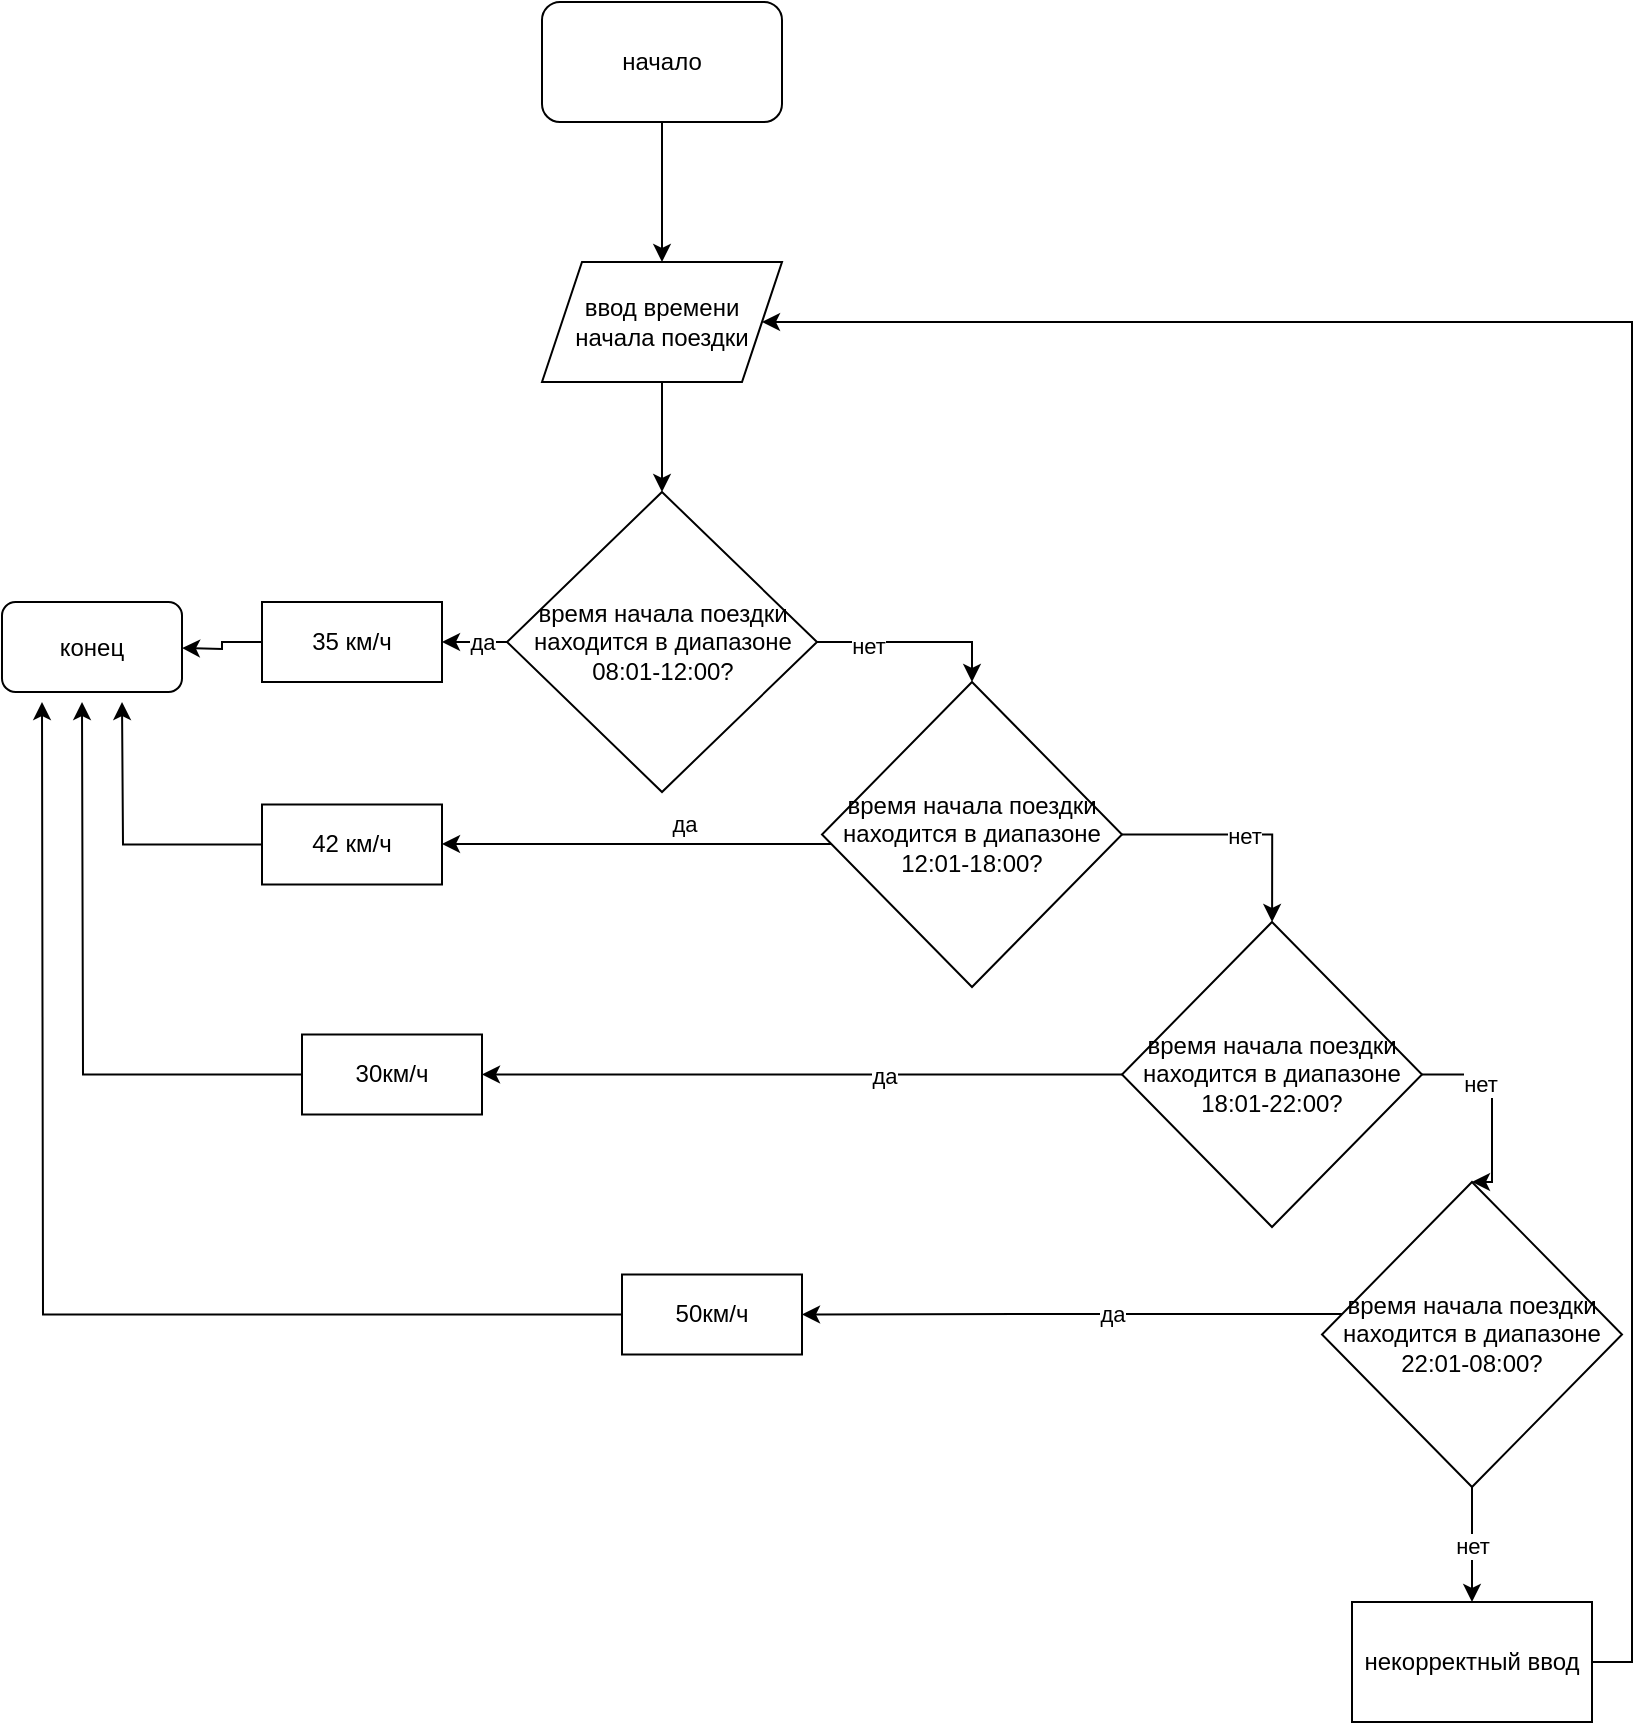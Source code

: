 <mxfile version="13.6.2" type="google"><diagram id="xT0nSiTgpd1q7v04sCpf" name="Page-1"><mxGraphModel dx="868" dy="482" grid="1" gridSize="10" guides="1" tooltips="1" connect="1" arrows="1" fold="1" page="1" pageScale="1" pageWidth="827" pageHeight="1169" math="0" shadow="0"><root><mxCell id="0"/><mxCell id="1" parent="0"/><mxCell id="hqNQWQ-iieYf4TDaNG3Y-3" value="" style="edgeStyle=orthogonalEdgeStyle;rounded=0;orthogonalLoop=1;jettySize=auto;html=1;" parent="1" source="hqNQWQ-iieYf4TDaNG3Y-1" target="hqNQWQ-iieYf4TDaNG3Y-2" edge="1"><mxGeometry relative="1" as="geometry"/></mxCell><mxCell id="hqNQWQ-iieYf4TDaNG3Y-1" value="начало" style="rounded=1;whiteSpace=wrap;html=1;" parent="1" vertex="1"><mxGeometry x="270" y="20" width="120" height="60" as="geometry"/></mxCell><mxCell id="hqNQWQ-iieYf4TDaNG3Y-5" value="" style="edgeStyle=orthogonalEdgeStyle;rounded=0;orthogonalLoop=1;jettySize=auto;html=1;" parent="1" source="hqNQWQ-iieYf4TDaNG3Y-2" target="hqNQWQ-iieYf4TDaNG3Y-4" edge="1"><mxGeometry relative="1" as="geometry"/></mxCell><mxCell id="hqNQWQ-iieYf4TDaNG3Y-2" value="ввод времени начала поездки" style="shape=parallelogram;perimeter=parallelogramPerimeter;whiteSpace=wrap;html=1;fixedSize=1;" parent="1" vertex="1"><mxGeometry x="270" y="150" width="120" height="60" as="geometry"/></mxCell><mxCell id="CdvQoZ3DLZIiXznFf8jD-3" style="edgeStyle=orthogonalEdgeStyle;rounded=0;orthogonalLoop=1;jettySize=auto;html=1;exitX=0;exitY=0.5;exitDx=0;exitDy=0;entryX=1;entryY=0.5;entryDx=0;entryDy=0;" parent="1" source="hqNQWQ-iieYf4TDaNG3Y-4" target="hqNQWQ-iieYf4TDaNG3Y-16" edge="1"><mxGeometry relative="1" as="geometry"/></mxCell><mxCell id="CdvQoZ3DLZIiXznFf8jD-4" value="да" style="edgeLabel;html=1;align=center;verticalAlign=middle;resizable=0;points=[];" parent="CdvQoZ3DLZIiXznFf8jD-3" vertex="1" connectable="0"><mxGeometry x="-0.165" relative="1" as="geometry"><mxPoint x="1" as="offset"/></mxGeometry></mxCell><mxCell id="CdvQoZ3DLZIiXznFf8jD-13" style="edgeStyle=orthogonalEdgeStyle;rounded=0;orthogonalLoop=1;jettySize=auto;html=1;entryX=0.5;entryY=0;entryDx=0;entryDy=0;" parent="1" source="hqNQWQ-iieYf4TDaNG3Y-4" target="CdvQoZ3DLZIiXznFf8jD-12" edge="1"><mxGeometry relative="1" as="geometry"/></mxCell><mxCell id="CdvQoZ3DLZIiXznFf8jD-14" value="нет" style="edgeLabel;html=1;align=center;verticalAlign=middle;resizable=0;points=[];" parent="CdvQoZ3DLZIiXznFf8jD-13" vertex="1" connectable="0"><mxGeometry x="-0.486" y="-2" relative="1" as="geometry"><mxPoint as="offset"/></mxGeometry></mxCell><mxCell id="hqNQWQ-iieYf4TDaNG3Y-4" value="время начала поездки находится в диапазоне 08:01-12:00?" style="rhombus;whiteSpace=wrap;html=1;" parent="1" vertex="1"><mxGeometry x="252.5" y="265" width="155" height="150" as="geometry"/></mxCell><mxCell id="CdvQoZ3DLZIiXznFf8jD-37" value="" style="edgeStyle=orthogonalEdgeStyle;rounded=0;orthogonalLoop=1;jettySize=auto;html=1;" parent="1" source="hqNQWQ-iieYf4TDaNG3Y-16" edge="1"><mxGeometry relative="1" as="geometry"><mxPoint x="90" y="343" as="targetPoint"/></mxGeometry></mxCell><mxCell id="hqNQWQ-iieYf4TDaNG3Y-16" value="35 км/ч" style="rounded=0;whiteSpace=wrap;html=1;" parent="1" vertex="1"><mxGeometry x="130" y="320" width="90" height="40" as="geometry"/></mxCell><mxCell id="CdvQoZ3DLZIiXznFf8jD-31" style="edgeStyle=orthogonalEdgeStyle;rounded=0;orthogonalLoop=1;jettySize=auto;html=1;" parent="1" source="hqNQWQ-iieYf4TDaNG3Y-17" edge="1"><mxGeometry relative="1" as="geometry"><mxPoint x="60" y="370" as="targetPoint"/></mxGeometry></mxCell><mxCell id="hqNQWQ-iieYf4TDaNG3Y-17" value="42 км/ч" style="rounded=0;whiteSpace=wrap;html=1;" parent="1" vertex="1"><mxGeometry x="130" y="421.25" width="90" height="40" as="geometry"/></mxCell><mxCell id="CdvQoZ3DLZIiXznFf8jD-32" style="edgeStyle=orthogonalEdgeStyle;rounded=0;orthogonalLoop=1;jettySize=auto;html=1;" parent="1" source="hqNQWQ-iieYf4TDaNG3Y-18" edge="1"><mxGeometry relative="1" as="geometry"><mxPoint x="40" y="370" as="targetPoint"/></mxGeometry></mxCell><mxCell id="hqNQWQ-iieYf4TDaNG3Y-18" value="30км/ч" style="rounded=0;whiteSpace=wrap;html=1;" parent="1" vertex="1"><mxGeometry x="150" y="536.25" width="90" height="40" as="geometry"/></mxCell><mxCell id="CdvQoZ3DLZIiXznFf8jD-33" style="edgeStyle=orthogonalEdgeStyle;rounded=0;orthogonalLoop=1;jettySize=auto;html=1;" parent="1" source="hqNQWQ-iieYf4TDaNG3Y-19" edge="1"><mxGeometry relative="1" as="geometry"><mxPoint x="20" y="370" as="targetPoint"/></mxGeometry></mxCell><mxCell id="hqNQWQ-iieYf4TDaNG3Y-19" value="50км/ч" style="rounded=0;whiteSpace=wrap;html=1;" parent="1" vertex="1"><mxGeometry x="310" y="656.25" width="90" height="40" as="geometry"/></mxCell><mxCell id="CdvQoZ3DLZIiXznFf8jD-5" value="конец" style="rounded=1;whiteSpace=wrap;html=1;" parent="1" vertex="1"><mxGeometry y="320" width="90" height="45" as="geometry"/></mxCell><mxCell id="CdvQoZ3DLZIiXznFf8jD-15" style="edgeStyle=orthogonalEdgeStyle;rounded=0;orthogonalLoop=1;jettySize=auto;html=1;" parent="1" source="CdvQoZ3DLZIiXznFf8jD-12" edge="1"><mxGeometry relative="1" as="geometry"><mxPoint x="220" y="441" as="targetPoint"/><Array as="points"><mxPoint x="420" y="441"/><mxPoint x="420" y="441"/></Array></mxGeometry></mxCell><mxCell id="CdvQoZ3DLZIiXznFf8jD-16" value="да" style="edgeLabel;html=1;align=center;verticalAlign=middle;resizable=0;points=[];" parent="CdvQoZ3DLZIiXznFf8jD-15" vertex="1" connectable="0"><mxGeometry x="-0.242" y="1" relative="1" as="geometry"><mxPoint y="-11.05" as="offset"/></mxGeometry></mxCell><mxCell id="CdvQoZ3DLZIiXznFf8jD-22" style="edgeStyle=orthogonalEdgeStyle;rounded=0;orthogonalLoop=1;jettySize=auto;html=1;entryX=0.5;entryY=0;entryDx=0;entryDy=0;" parent="1" edge="1"><mxGeometry relative="1" as="geometry"><mxPoint x="560.001" y="436.3" as="sourcePoint"/><mxPoint x="635.05" y="480" as="targetPoint"/><Array as="points"><mxPoint x="635.05" y="436"/></Array></mxGeometry></mxCell><mxCell id="CdvQoZ3DLZIiXznFf8jD-23" value="нет" style="edgeLabel;html=1;align=center;verticalAlign=middle;resizable=0;points=[];" parent="CdvQoZ3DLZIiXznFf8jD-22" vertex="1" connectable="0"><mxGeometry x="-0.102" y="2" relative="1" as="geometry"><mxPoint x="7" y="1.95" as="offset"/></mxGeometry></mxCell><mxCell id="CdvQoZ3DLZIiXznFf8jD-12" value="время начала поездки находится в диапазоне 12:01-18:00?" style="rhombus;whiteSpace=wrap;html=1;" parent="1" vertex="1"><mxGeometry x="410" y="360" width="150" height="152.5" as="geometry"/></mxCell><mxCell id="CdvQoZ3DLZIiXznFf8jD-18" style="edgeStyle=orthogonalEdgeStyle;rounded=0;orthogonalLoop=1;jettySize=auto;html=1;exitX=0.5;exitY=1;exitDx=0;exitDy=0;" parent="1" source="CdvQoZ3DLZIiXznFf8jD-12" target="CdvQoZ3DLZIiXznFf8jD-12" edge="1"><mxGeometry relative="1" as="geometry"/></mxCell><mxCell id="CdvQoZ3DLZIiXznFf8jD-27" style="edgeStyle=orthogonalEdgeStyle;rounded=0;orthogonalLoop=1;jettySize=auto;html=1;entryX=0.5;entryY=0;entryDx=0;entryDy=0;" parent="1" source="CdvQoZ3DLZIiXznFf8jD-19" target="CdvQoZ3DLZIiXznFf8jD-26" edge="1"><mxGeometry relative="1" as="geometry"><Array as="points"><mxPoint x="745" y="556"/></Array></mxGeometry></mxCell><mxCell id="CdvQoZ3DLZIiXznFf8jD-28" value="нет" style="edgeLabel;html=1;align=center;verticalAlign=middle;resizable=0;points=[];" parent="CdvQoZ3DLZIiXznFf8jD-27" vertex="1" connectable="0"><mxGeometry x="-0.417" y="-4" relative="1" as="geometry"><mxPoint as="offset"/></mxGeometry></mxCell><mxCell id="CdvQoZ3DLZIiXznFf8jD-40" style="edgeStyle=orthogonalEdgeStyle;rounded=0;orthogonalLoop=1;jettySize=auto;html=1;entryX=1;entryY=0.5;entryDx=0;entryDy=0;" parent="1" source="CdvQoZ3DLZIiXznFf8jD-19" target="hqNQWQ-iieYf4TDaNG3Y-18" edge="1"><mxGeometry relative="1" as="geometry"/></mxCell><mxCell id="CdvQoZ3DLZIiXznFf8jD-41" value="да" style="edgeLabel;html=1;align=center;verticalAlign=middle;resizable=0;points=[];" parent="CdvQoZ3DLZIiXznFf8jD-40" vertex="1" connectable="0"><mxGeometry x="0.0" y="-41" relative="1" as="geometry"><mxPoint x="41" y="41" as="offset"/></mxGeometry></mxCell><mxCell id="CdvQoZ3DLZIiXznFf8jD-19" value="время начала поездки находится в диапазоне 18:01-22:00?" style="rhombus;whiteSpace=wrap;html=1;" parent="1" vertex="1"><mxGeometry x="560" y="480" width="150" height="152.5" as="geometry"/></mxCell><mxCell id="CdvQoZ3DLZIiXznFf8jD-29" style="edgeStyle=orthogonalEdgeStyle;rounded=0;orthogonalLoop=1;jettySize=auto;html=1;entryX=1;entryY=0.5;entryDx=0;entryDy=0;" parent="1" source="CdvQoZ3DLZIiXznFf8jD-26" target="hqNQWQ-iieYf4TDaNG3Y-19" edge="1"><mxGeometry relative="1" as="geometry"><Array as="points"><mxPoint x="535" y="676"/><mxPoint x="535" y="676"/></Array></mxGeometry></mxCell><mxCell id="CdvQoZ3DLZIiXznFf8jD-30" value="да" style="edgeLabel;html=1;align=center;verticalAlign=middle;resizable=0;points=[];" parent="CdvQoZ3DLZIiXznFf8jD-29" vertex="1" connectable="0"><mxGeometry x="0.0" y="-24" relative="1" as="geometry"><mxPoint x="19.92" y="24.25" as="offset"/></mxGeometry></mxCell><mxCell id="CdvQoZ3DLZIiXznFf8jD-45" value="нет" style="edgeStyle=orthogonalEdgeStyle;rounded=0;jumpSize=8;orthogonalLoop=1;jettySize=auto;html=1;" parent="1" source="CdvQoZ3DLZIiXznFf8jD-26" target="CdvQoZ3DLZIiXznFf8jD-44" edge="1"><mxGeometry relative="1" as="geometry"/></mxCell><mxCell id="CdvQoZ3DLZIiXznFf8jD-26" value="время начала поездки находится в диапазоне 22:01-08:00?" style="rhombus;whiteSpace=wrap;html=1;" parent="1" vertex="1"><mxGeometry x="660" y="610" width="150" height="152.5" as="geometry"/></mxCell><mxCell id="pnl4yf7Y0Or7ohnreVkC-1" style="edgeStyle=orthogonalEdgeStyle;rounded=0;jumpSize=8;orthogonalLoop=1;jettySize=auto;html=1;" edge="1" parent="1" source="CdvQoZ3DLZIiXznFf8jD-44" target="hqNQWQ-iieYf4TDaNG3Y-2"><mxGeometry relative="1" as="geometry"><mxPoint x="720" y="200" as="targetPoint"/><Array as="points"><mxPoint x="815" y="850"/><mxPoint x="815" y="180"/></Array></mxGeometry></mxCell><mxCell id="CdvQoZ3DLZIiXznFf8jD-44" value="некорректный ввод" style="rounded=0;whiteSpace=wrap;html=1;" parent="1" vertex="1"><mxGeometry x="675" y="820" width="120" height="60" as="geometry"/></mxCell></root></mxGraphModel></diagram></mxfile>